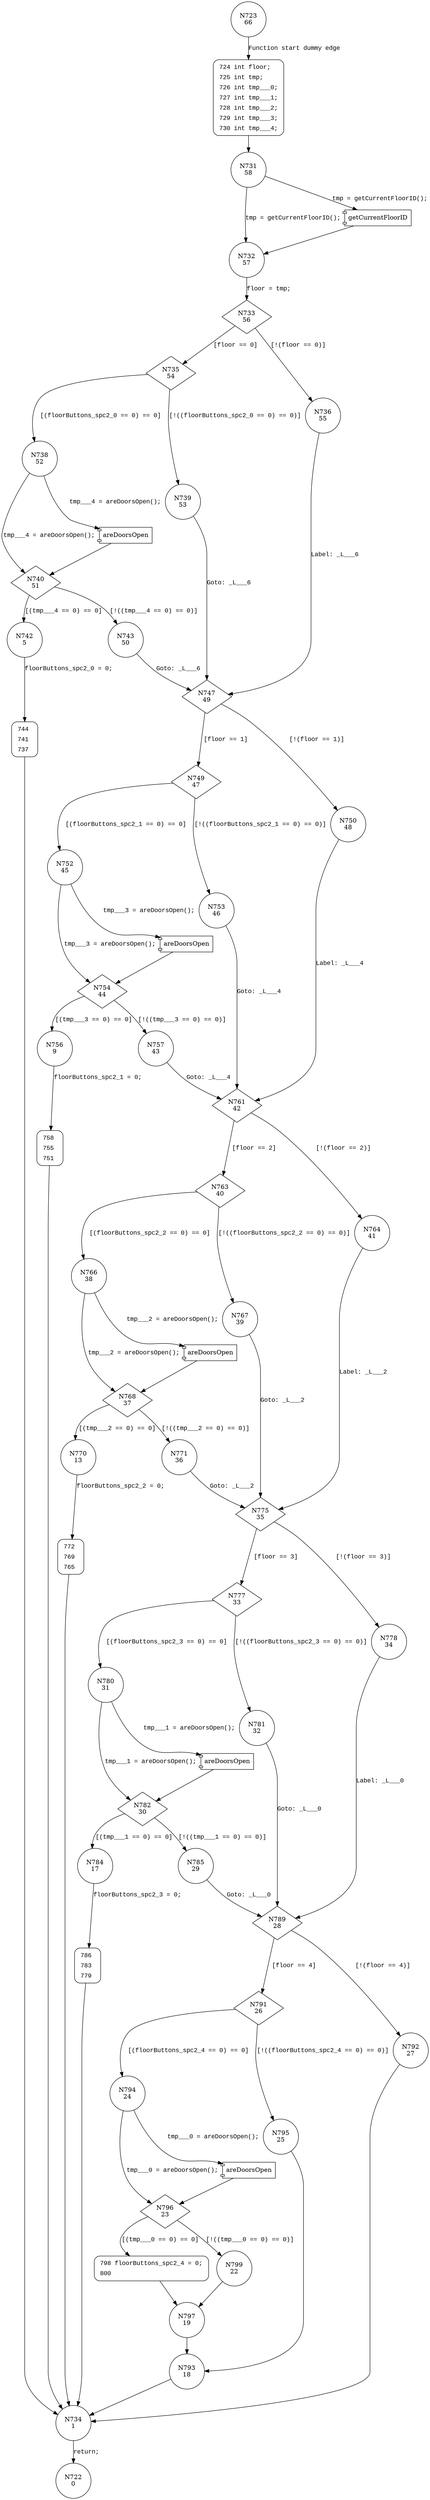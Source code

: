 digraph __utac_acc__Specification2_spec__3 {
723 [shape="circle" label="N723\n66"]
724 [shape="circle" label="N724\n65"]
731 [shape="circle" label="N731\n58"]
732 [shape="circle" label="N732\n57"]
733 [shape="diamond" label="N733\n56"]
735 [shape="diamond" label="N735\n54"]
736 [shape="circle" label="N736\n55"]
747 [shape="diamond" label="N747\n49"]
749 [shape="diamond" label="N749\n47"]
750 [shape="circle" label="N750\n48"]
761 [shape="diamond" label="N761\n42"]
763 [shape="diamond" label="N763\n40"]
764 [shape="circle" label="N764\n41"]
775 [shape="diamond" label="N775\n35"]
777 [shape="diamond" label="N777\n33"]
778 [shape="circle" label="N778\n34"]
789 [shape="diamond" label="N789\n28"]
791 [shape="diamond" label="N791\n26"]
792 [shape="circle" label="N792\n27"]
734 [shape="circle" label="N734\n1"]
722 [shape="circle" label="N722\n0"]
794 [shape="circle" label="N794\n24"]
795 [shape="circle" label="N795\n25"]
793 [shape="circle" label="N793\n18"]
796 [shape="diamond" label="N796\n23"]
798 [shape="circle" label="N798\n21"]
799 [shape="circle" label="N799\n22"]
797 [shape="circle" label="N797\n19"]
780 [shape="circle" label="N780\n31"]
781 [shape="circle" label="N781\n32"]
782 [shape="diamond" label="N782\n30"]
784 [shape="circle" label="N784\n17"]
785 [shape="circle" label="N785\n29"]
786 [shape="circle" label="N786\n16"]
766 [shape="circle" label="N766\n38"]
767 [shape="circle" label="N767\n39"]
768 [shape="diamond" label="N768\n37"]
770 [shape="circle" label="N770\n13"]
771 [shape="circle" label="N771\n36"]
772 [shape="circle" label="N772\n12"]
752 [shape="circle" label="N752\n45"]
753 [shape="circle" label="N753\n46"]
754 [shape="diamond" label="N754\n44"]
756 [shape="circle" label="N756\n9"]
757 [shape="circle" label="N757\n43"]
758 [shape="circle" label="N758\n8"]
738 [shape="circle" label="N738\n52"]
739 [shape="circle" label="N739\n53"]
740 [shape="diamond" label="N740\n51"]
742 [shape="circle" label="N742\n5"]
743 [shape="circle" label="N743\n50"]
744 [shape="circle" label="N744\n4"]
724 [style="filled,bold" penwidth="1" fillcolor="white" fontname="Courier New" shape="Mrecord" label=<<table border="0" cellborder="0" cellpadding="3" bgcolor="white"><tr><td align="right">724</td><td align="left">int floor;</td></tr><tr><td align="right">725</td><td align="left">int tmp;</td></tr><tr><td align="right">726</td><td align="left">int tmp___0;</td></tr><tr><td align="right">727</td><td align="left">int tmp___1;</td></tr><tr><td align="right">728</td><td align="left">int tmp___2;</td></tr><tr><td align="right">729</td><td align="left">int tmp___3;</td></tr><tr><td align="right">730</td><td align="left">int tmp___4;</td></tr></table>>]
724 -> 731[label=""]
798 [style="filled,bold" penwidth="1" fillcolor="white" fontname="Courier New" shape="Mrecord" label=<<table border="0" cellborder="0" cellpadding="3" bgcolor="white"><tr><td align="right">798</td><td align="left">floorButtons_spc2_4 = 0;</td></tr><tr><td align="right">800</td><td align="left"></td></tr></table>>]
798 -> 797[label=""]
786 [style="filled,bold" penwidth="1" fillcolor="white" fontname="Courier New" shape="Mrecord" label=<<table border="0" cellborder="0" cellpadding="3" bgcolor="white"><tr><td align="right">786</td><td align="left"></td></tr><tr><td align="right">783</td><td align="left"></td></tr><tr><td align="right">779</td><td align="left"></td></tr></table>>]
786 -> 734[label=""]
772 [style="filled,bold" penwidth="1" fillcolor="white" fontname="Courier New" shape="Mrecord" label=<<table border="0" cellborder="0" cellpadding="3" bgcolor="white"><tr><td align="right">772</td><td align="left"></td></tr><tr><td align="right">769</td><td align="left"></td></tr><tr><td align="right">765</td><td align="left"></td></tr></table>>]
772 -> 734[label=""]
758 [style="filled,bold" penwidth="1" fillcolor="white" fontname="Courier New" shape="Mrecord" label=<<table border="0" cellborder="0" cellpadding="3" bgcolor="white"><tr><td align="right">758</td><td align="left"></td></tr><tr><td align="right">755</td><td align="left"></td></tr><tr><td align="right">751</td><td align="left"></td></tr></table>>]
758 -> 734[label=""]
744 [style="filled,bold" penwidth="1" fillcolor="white" fontname="Courier New" shape="Mrecord" label=<<table border="0" cellborder="0" cellpadding="3" bgcolor="white"><tr><td align="right">744</td><td align="left"></td></tr><tr><td align="right">741</td><td align="left"></td></tr><tr><td align="right">737</td><td align="left"></td></tr></table>>]
744 -> 734[label=""]
723 -> 724 [label="Function start dummy edge" fontname="Courier New"]
100083 [shape="component" label="getCurrentFloorID"]
731 -> 100083 [label="tmp = getCurrentFloorID();" fontname="Courier New"]
100083 -> 732 [label="" fontname="Courier New"]
731 -> 732 [label="tmp = getCurrentFloorID();" fontname="Courier New"]
732 -> 733 [label="floor = tmp;" fontname="Courier New"]
733 -> 735 [label="[floor == 0]" fontname="Courier New"]
733 -> 736 [label="[!(floor == 0)]" fontname="Courier New"]
747 -> 749 [label="[floor == 1]" fontname="Courier New"]
747 -> 750 [label="[!(floor == 1)]" fontname="Courier New"]
761 -> 763 [label="[floor == 2]" fontname="Courier New"]
761 -> 764 [label="[!(floor == 2)]" fontname="Courier New"]
775 -> 777 [label="[floor == 3]" fontname="Courier New"]
775 -> 778 [label="[!(floor == 3)]" fontname="Courier New"]
789 -> 791 [label="[floor == 4]" fontname="Courier New"]
789 -> 792 [label="[!(floor == 4)]" fontname="Courier New"]
734 -> 722 [label="return;" fontname="Courier New"]
791 -> 794 [label="[(floorButtons_spc2_4 == 0) == 0]" fontname="Courier New"]
791 -> 795 [label="[!((floorButtons_spc2_4 == 0) == 0)]" fontname="Courier New"]
793 -> 734 [label="" fontname="Courier New"]
100084 [shape="component" label="areDoorsOpen"]
794 -> 100084 [label="tmp___0 = areDoorsOpen();" fontname="Courier New"]
100084 -> 796 [label="" fontname="Courier New"]
794 -> 796 [label="tmp___0 = areDoorsOpen();" fontname="Courier New"]
796 -> 798 [label="[(tmp___0 == 0) == 0]" fontname="Courier New"]
796 -> 799 [label="[!((tmp___0 == 0) == 0)]" fontname="Courier New"]
797 -> 793 [label="" fontname="Courier New"]
777 -> 780 [label="[(floorButtons_spc2_3 == 0) == 0]" fontname="Courier New"]
777 -> 781 [label="[!((floorButtons_spc2_3 == 0) == 0)]" fontname="Courier New"]
100085 [shape="component" label="areDoorsOpen"]
780 -> 100085 [label="tmp___1 = areDoorsOpen();" fontname="Courier New"]
100085 -> 782 [label="" fontname="Courier New"]
780 -> 782 [label="tmp___1 = areDoorsOpen();" fontname="Courier New"]
782 -> 784 [label="[(tmp___1 == 0) == 0]" fontname="Courier New"]
782 -> 785 [label="[!((tmp___1 == 0) == 0)]" fontname="Courier New"]
784 -> 786 [label="floorButtons_spc2_3 = 0;" fontname="Courier New"]
763 -> 766 [label="[(floorButtons_spc2_2 == 0) == 0]" fontname="Courier New"]
763 -> 767 [label="[!((floorButtons_spc2_2 == 0) == 0)]" fontname="Courier New"]
100086 [shape="component" label="areDoorsOpen"]
766 -> 100086 [label="tmp___2 = areDoorsOpen();" fontname="Courier New"]
100086 -> 768 [label="" fontname="Courier New"]
766 -> 768 [label="tmp___2 = areDoorsOpen();" fontname="Courier New"]
768 -> 770 [label="[(tmp___2 == 0) == 0]" fontname="Courier New"]
768 -> 771 [label="[!((tmp___2 == 0) == 0)]" fontname="Courier New"]
770 -> 772 [label="floorButtons_spc2_2 = 0;" fontname="Courier New"]
749 -> 752 [label="[(floorButtons_spc2_1 == 0) == 0]" fontname="Courier New"]
749 -> 753 [label="[!((floorButtons_spc2_1 == 0) == 0)]" fontname="Courier New"]
100087 [shape="component" label="areDoorsOpen"]
752 -> 100087 [label="tmp___3 = areDoorsOpen();" fontname="Courier New"]
100087 -> 754 [label="" fontname="Courier New"]
752 -> 754 [label="tmp___3 = areDoorsOpen();" fontname="Courier New"]
754 -> 756 [label="[(tmp___3 == 0) == 0]" fontname="Courier New"]
754 -> 757 [label="[!((tmp___3 == 0) == 0)]" fontname="Courier New"]
756 -> 758 [label="floorButtons_spc2_1 = 0;" fontname="Courier New"]
735 -> 738 [label="[(floorButtons_spc2_0 == 0) == 0]" fontname="Courier New"]
735 -> 739 [label="[!((floorButtons_spc2_0 == 0) == 0)]" fontname="Courier New"]
100088 [shape="component" label="areDoorsOpen"]
738 -> 100088 [label="tmp___4 = areDoorsOpen();" fontname="Courier New"]
100088 -> 740 [label="" fontname="Courier New"]
738 -> 740 [label="tmp___4 = areDoorsOpen();" fontname="Courier New"]
740 -> 742 [label="[(tmp___4 == 0) == 0]" fontname="Courier New"]
740 -> 743 [label="[!((tmp___4 == 0) == 0)]" fontname="Courier New"]
742 -> 744 [label="floorButtons_spc2_0 = 0;" fontname="Courier New"]
736 -> 747 [label="Label: _L___6" fontname="Courier New"]
750 -> 761 [label="Label: _L___4" fontname="Courier New"]
764 -> 775 [label="Label: _L___2" fontname="Courier New"]
778 -> 789 [label="Label: _L___0" fontname="Courier New"]
792 -> 734 [label="" fontname="Courier New"]
795 -> 793 [label="" fontname="Courier New"]
799 -> 797 [label="" fontname="Courier New"]
781 -> 789 [label="Goto: _L___0" fontname="Courier New"]
785 -> 789 [label="Goto: _L___0" fontname="Courier New"]
767 -> 775 [label="Goto: _L___2" fontname="Courier New"]
771 -> 775 [label="Goto: _L___2" fontname="Courier New"]
753 -> 761 [label="Goto: _L___4" fontname="Courier New"]
757 -> 761 [label="Goto: _L___4" fontname="Courier New"]
739 -> 747 [label="Goto: _L___6" fontname="Courier New"]
743 -> 747 [label="Goto: _L___6" fontname="Courier New"]
}